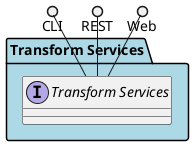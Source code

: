 @startuml



package "Transform Services" #lightblue {

    interface "Transform Services" as i {
    
    }
}

CLI ()-- i
REST ()-- i
Web ()-- i

package "Transform Services" #lightblue {
    
}



@enduml
